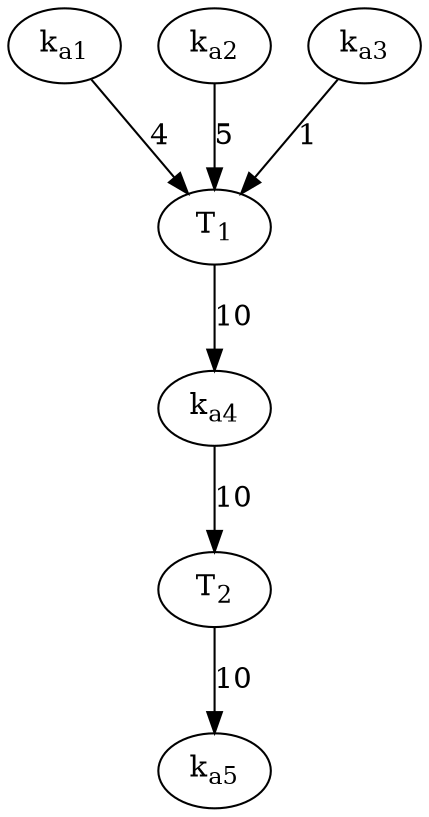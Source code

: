 digraph g{
  k_a1 -> T_1 [label=4];
  k_a2 -> T_1 [label=5];
  k_a3 -> T_1 [label=1];
  T_1 -> k_a4 -> T_2 -> k_a5[label=10];
  k_a1[label=<k<SUB>a1</SUB>>];
  k_a2[label=<k<SUB>a2</SUB>>];
  k_a3[label=<k<SUB>a3</SUB>>];
  k_a4[label=<k<SUB>a4</SUB>>];
  k_a5[label=<k<SUB>a5</SUB>>];
  T_1[label=<T<SUB>1</SUB>>];
  T_2[label=<T<SUB>2</SUB>>];
}
